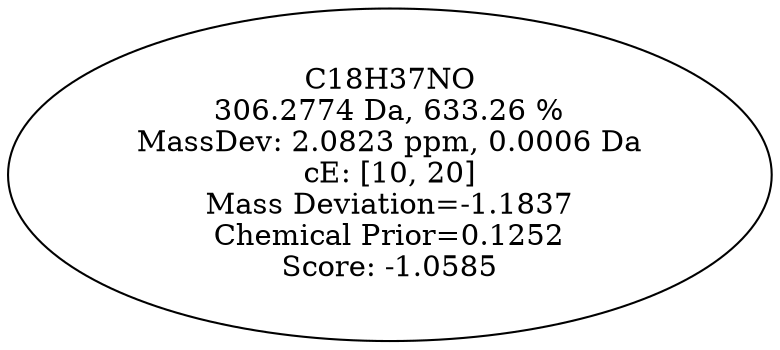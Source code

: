 strict digraph {
v1 [label="C18H37NO\n306.2774 Da, 633.26 %\nMassDev: 2.0823 ppm, 0.0006 Da\ncE: [10, 20]\nMass Deviation=-1.1837\nChemical Prior=0.1252\nScore: -1.0585"];
}